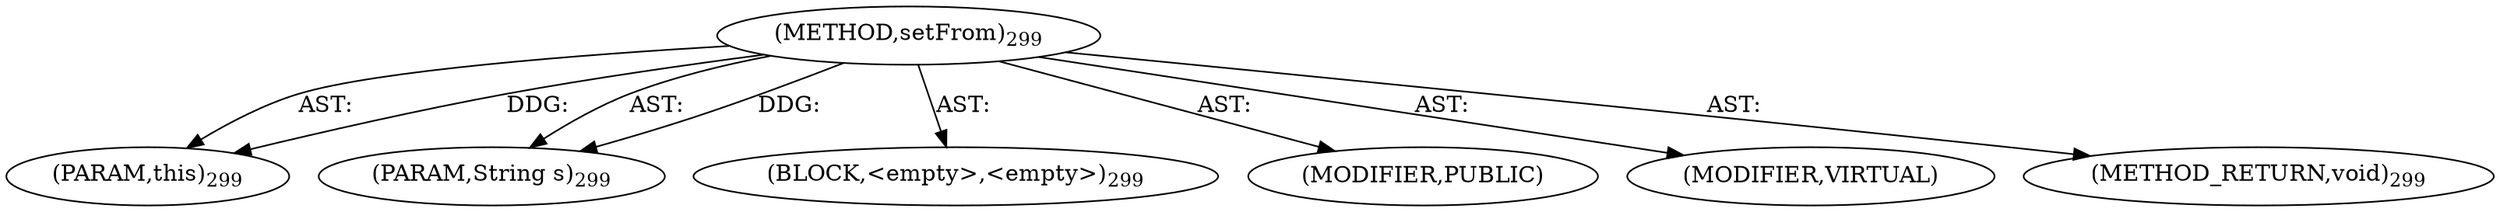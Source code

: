digraph "setFrom" {  
"111669149709" [label = <(METHOD,setFrom)<SUB>299</SUB>> ]
"115964117010" [label = <(PARAM,this)<SUB>299</SUB>> ]
"115964117011" [label = <(PARAM,String s)<SUB>299</SUB>> ]
"25769803811" [label = <(BLOCK,&lt;empty&gt;,&lt;empty&gt;)<SUB>299</SUB>> ]
"133143986205" [label = <(MODIFIER,PUBLIC)> ]
"133143986206" [label = <(MODIFIER,VIRTUAL)> ]
"128849018893" [label = <(METHOD_RETURN,void)<SUB>299</SUB>> ]
  "111669149709" -> "115964117010"  [ label = "AST: "] 
  "111669149709" -> "115964117011"  [ label = "AST: "] 
  "111669149709" -> "25769803811"  [ label = "AST: "] 
  "111669149709" -> "133143986205"  [ label = "AST: "] 
  "111669149709" -> "133143986206"  [ label = "AST: "] 
  "111669149709" -> "128849018893"  [ label = "AST: "] 
  "111669149709" -> "115964117010"  [ label = "DDG: "] 
  "111669149709" -> "115964117011"  [ label = "DDG: "] 
}
